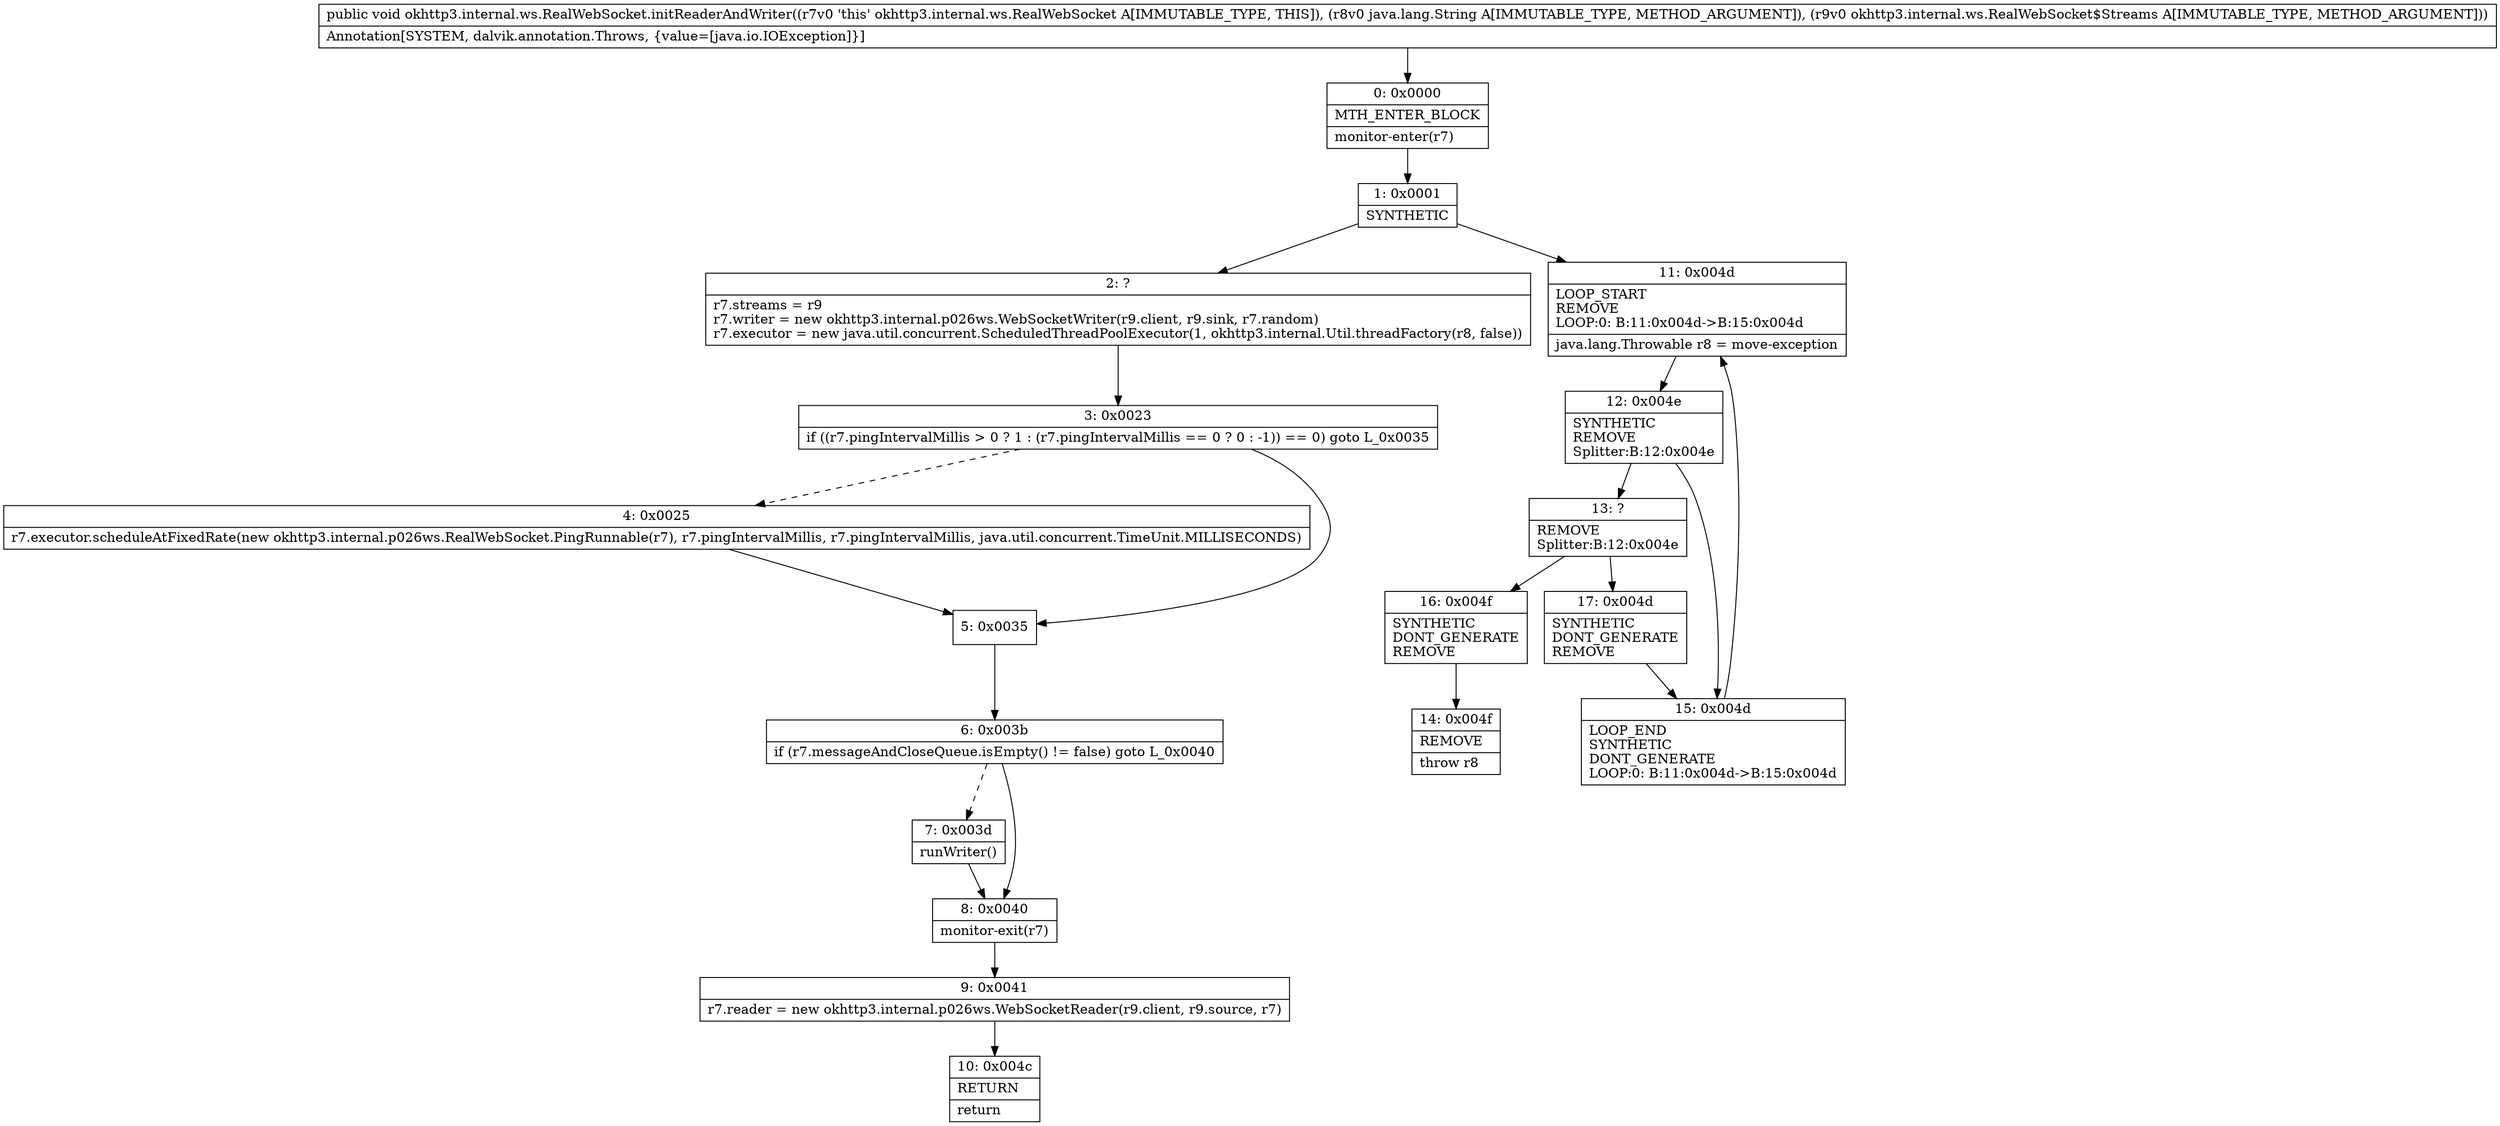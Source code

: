 digraph "CFG forokhttp3.internal.ws.RealWebSocket.initReaderAndWriter(Ljava\/lang\/String;Lokhttp3\/internal\/ws\/RealWebSocket$Streams;)V" {
Node_0 [shape=record,label="{0\:\ 0x0000|MTH_ENTER_BLOCK\l|monitor\-enter(r7)\l}"];
Node_1 [shape=record,label="{1\:\ 0x0001|SYNTHETIC\l}"];
Node_2 [shape=record,label="{2\:\ ?|r7.streams = r9\lr7.writer = new okhttp3.internal.p026ws.WebSocketWriter(r9.client, r9.sink, r7.random)\lr7.executor = new java.util.concurrent.ScheduledThreadPoolExecutor(1, okhttp3.internal.Util.threadFactory(r8, false))\l}"];
Node_3 [shape=record,label="{3\:\ 0x0023|if ((r7.pingIntervalMillis \> 0 ? 1 : (r7.pingIntervalMillis == 0 ? 0 : \-1)) == 0) goto L_0x0035\l}"];
Node_4 [shape=record,label="{4\:\ 0x0025|r7.executor.scheduleAtFixedRate(new okhttp3.internal.p026ws.RealWebSocket.PingRunnable(r7), r7.pingIntervalMillis, r7.pingIntervalMillis, java.util.concurrent.TimeUnit.MILLISECONDS)\l}"];
Node_5 [shape=record,label="{5\:\ 0x0035}"];
Node_6 [shape=record,label="{6\:\ 0x003b|if (r7.messageAndCloseQueue.isEmpty() != false) goto L_0x0040\l}"];
Node_7 [shape=record,label="{7\:\ 0x003d|runWriter()\l}"];
Node_8 [shape=record,label="{8\:\ 0x0040|monitor\-exit(r7)\l}"];
Node_9 [shape=record,label="{9\:\ 0x0041|r7.reader = new okhttp3.internal.p026ws.WebSocketReader(r9.client, r9.source, r7)\l}"];
Node_10 [shape=record,label="{10\:\ 0x004c|RETURN\l|return\l}"];
Node_11 [shape=record,label="{11\:\ 0x004d|LOOP_START\lREMOVE\lLOOP:0: B:11:0x004d\-\>B:15:0x004d\l|java.lang.Throwable r8 = move\-exception\l}"];
Node_12 [shape=record,label="{12\:\ 0x004e|SYNTHETIC\lREMOVE\lSplitter:B:12:0x004e\l}"];
Node_13 [shape=record,label="{13\:\ ?|REMOVE\lSplitter:B:12:0x004e\l}"];
Node_14 [shape=record,label="{14\:\ 0x004f|REMOVE\l|throw r8\l}"];
Node_15 [shape=record,label="{15\:\ 0x004d|LOOP_END\lSYNTHETIC\lDONT_GENERATE\lLOOP:0: B:11:0x004d\-\>B:15:0x004d\l}"];
Node_16 [shape=record,label="{16\:\ 0x004f|SYNTHETIC\lDONT_GENERATE\lREMOVE\l}"];
Node_17 [shape=record,label="{17\:\ 0x004d|SYNTHETIC\lDONT_GENERATE\lREMOVE\l}"];
MethodNode[shape=record,label="{public void okhttp3.internal.ws.RealWebSocket.initReaderAndWriter((r7v0 'this' okhttp3.internal.ws.RealWebSocket A[IMMUTABLE_TYPE, THIS]), (r8v0 java.lang.String A[IMMUTABLE_TYPE, METHOD_ARGUMENT]), (r9v0 okhttp3.internal.ws.RealWebSocket$Streams A[IMMUTABLE_TYPE, METHOD_ARGUMENT]))  | Annotation[SYSTEM, dalvik.annotation.Throws, \{value=[java.io.IOException]\}]\l}"];
MethodNode -> Node_0;
Node_0 -> Node_1;
Node_1 -> Node_2;
Node_1 -> Node_11;
Node_2 -> Node_3;
Node_3 -> Node_4[style=dashed];
Node_3 -> Node_5;
Node_4 -> Node_5;
Node_5 -> Node_6;
Node_6 -> Node_7[style=dashed];
Node_6 -> Node_8;
Node_7 -> Node_8;
Node_8 -> Node_9;
Node_9 -> Node_10;
Node_11 -> Node_12;
Node_12 -> Node_13;
Node_12 -> Node_15;
Node_13 -> Node_16;
Node_13 -> Node_17;
Node_15 -> Node_11;
Node_16 -> Node_14;
Node_17 -> Node_15;
}

